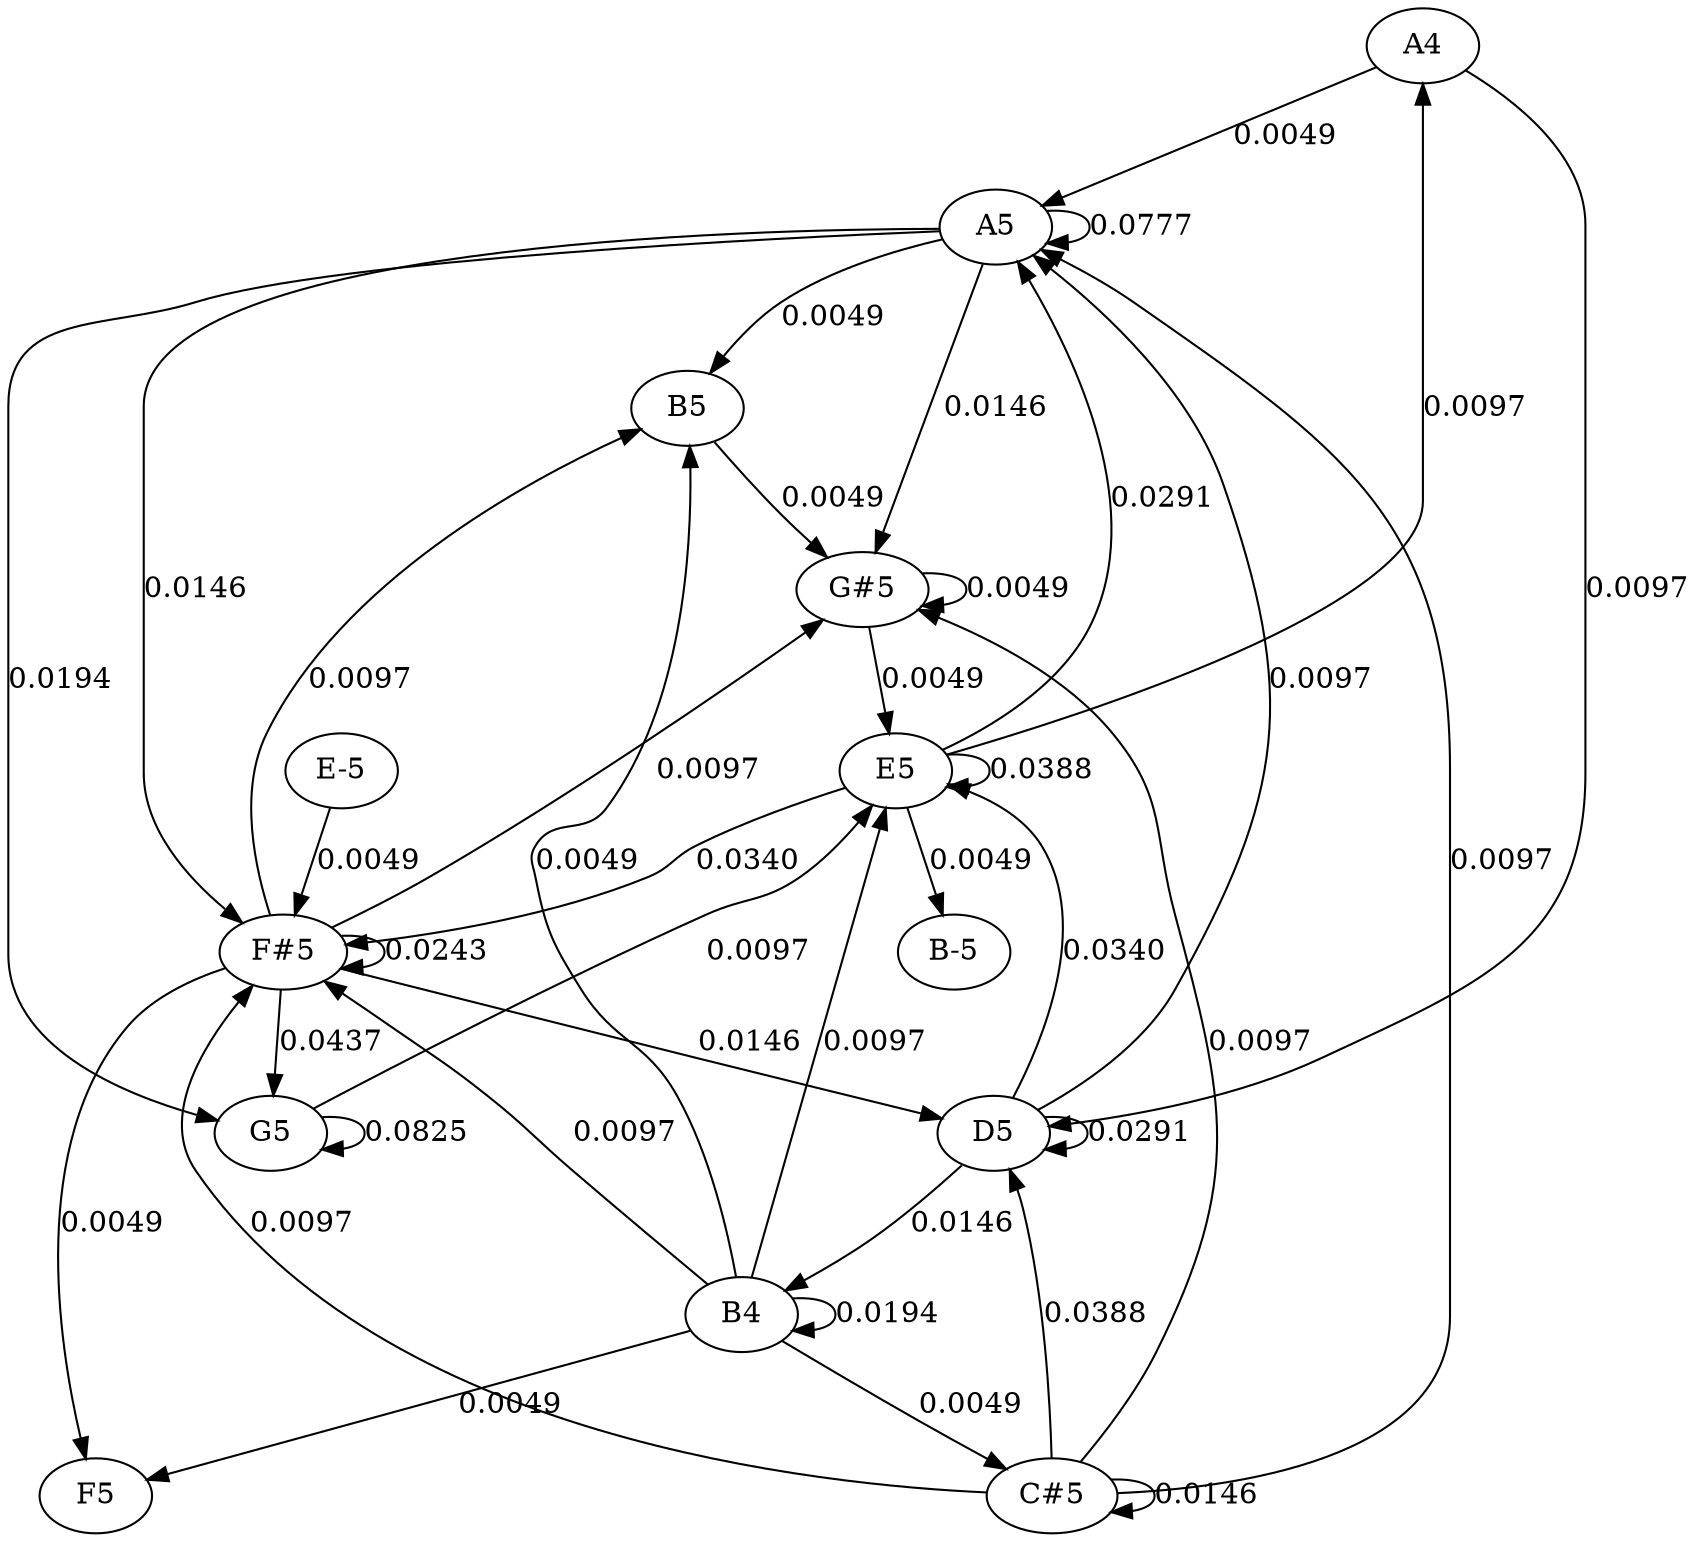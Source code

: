 strict graph {
	graph [bb="0,0,722.5,756"];
	node [label="\N"];
	edge [arrowtype=normal,
		dir=forward
	];
	A4	 [height="0.5",
		pos="617,738",
		width="0.75"];
	A5	 [height="0.5",
		pos="431,648",
		width="0.75"];
	A4 -- A5	 [label="0.0049",
		lp="560.25,693",
		pos="e,452.37,659.11 595.66,726.91 562.82,711.36 499.7,681.5 461.87,663.61"];
	D5	 [height="0.5",
		pos="438,198",
		width="0.75"];
	A4 -- D5	 [label="0.0097",
		lp="703.25,468",
		pos="e,464.36,202.15 635.31,724.39 655.15,709.08 684,681.26 684,649 684,649 684,649 684,377 684,296 642.18,272.66 571,234 540.67,217.53\
 502.2,208.5 474.44,203.76"];
	A5 -- A5	 [label="0.0777",
		lp="495.25,648",
		pos="e,455.53,639.88 455.53,656.12 466.51,656.89 476,654.19 476,648 476,643.84 471.72,641.26 465.57,640.24"];
	B5	 [height="0.5",
		pos="290,558",
		width="0.75"];
	A5 -- B5	 [label="0.0049",
		lp="364.25,603",
		pos="e,302.6,574.12 406.66,639.96 388.62,634.09 363.9,624.66 344.5,612 331.64,603.61 319.21,591.9 309.48,581.62"];
	"F#5"	 [height="0.5",
		pos="129,288",
		width="0.75"];
	A5 -- "F#5"	 [label="0.0146",
		lp="73.25,468",
		pos="e,109.29,300.57 403.89,646.48 317.44,644.09 54,630.92 54,559 54,559 54,559 54,377 54,347.01 79.548,322.05 100.82,306.46"];
	"G#5"	 [height="0.5",
		pos="375,468",
		width="0.75927"];
	A5 -- "G#5"	 [label="0.0146",
		lp="428.25,558",
		pos="e,380.3,485.83 425.73,630.25 415.98,599.24 395.03,532.66 383.33,495.48"];
	G5	 [height="0.5",
		pos="129,198",
		width="0.75"];
	A5 -- G5	 [label="0.0194",
		lp="19.25,423",
		pos="e,103.51,204.28 403.71,647.27 308.97,647.46 0,641.77 0,559 0,559 0,559 0,287 0,241.46 55.548,217.79 93.742,206.9"];
	D5 -- A5	 [label="0.0097",
		lp="552.25,423",
		pos="e,447.02,633.21 455.03,212.01 470.74,224.97 493.49,246.31 506,270 525.09,306.15 520.75,319.34 525,360 532.48,431.66 539.31,452.87\
 519,522 505.98,566.32 495.39,575.55 467,612 463.23,616.85 458.8,621.68 454.37,626.13"];
	D5 -- D5	 [label="0.0291",
		lp="502.25,198",
		pos="e,462.53,189.88 462.53,206.12 473.51,206.89 483,204.19 483,198 483,193.84 478.72,191.26 472.57,190.24"];
	B4	 [height="0.5",
		pos="323,108",
		width="0.75"];
	D5 -- B4	 [label="0.0146",
		lp="415.25,153",
		pos="e,341.7,121.24 422.28,183.31 409.52,172.36 390.93,156.78 374,144 366.4,138.27 357.95,132.31 350.15,126.96"];
	E5	 [height="0.5",
		pos="398,378",
		width="0.75"];
	D5 -- E5	 [label="0.0340",
		lp="483.25,288",
		pos="e,420.72,368.24 445.42,215.32 456.95,243.33 475.53,301.43 452,342 446.84,350.89 438.41,357.92 429.73,363.26"];
	B5 -- "G#5"	 [label="0.0049",
		lp="360.25,513",
		pos="e,360.94,483.55 304.04,542.47 317.57,528.46 338.23,507.07 353.78,490.97"];
	"F#5" -- D5	 [label="0.0146",
		lp="322.25,243",
		pos="e,412.94,205.13 152.76,279.38 186.09,268.78 248.69,249.16 302.5,234 336.51,224.42 375.6,214.43 403.03,207.59"];
	"F#5" -- B5	 [label="0.0097",
		lp="155.25,423",
		pos="e,269.65,545.94 121.84,305.72 113.65,327.46 102.96,366.17 116,396 145.65,463.84 219.55,515.84 260.87,540.76"];
	"F#5" -- "F#5"	 [label="0.0243",
		lp="193.25,288",
		pos="e,153.53,279.88 153.53,296.12 164.51,296.89 174,294.19 174,288 174,283.84 169.72,281.26 163.57,280.24"];
	"F#5" -- "G#5"	 [label="0.0097",
		lp="301.25,378",
		pos="e,358.33,453.68 148.44,300.58 159.34,307.21 173.09,315.82 185,324 245.96,365.87 314.64,419.17 350.39,447.39"];
	"F#5" -- G5	 [label="0.0437",
		lp="148.25,243",
		pos="e,129,216.05 129,269.61 129,257.24 129,240.37 129,226.22"];
	F5	 [height="0.5",
		pos="42,18",
		width="0.75"];
	"F#5" -- F5	 [label="0.0049",
		lp="47.25,153",
		pos="e,37.581,35.892 104.52,280.36 89.531,275.06 71.148,266.13 60,252 12.342,191.59 25.419,92.806 35.398,45.663"];
	"G#5" -- "G#5"	 [label="0.0049",
		lp="439.25,468",
		pos="e,399.53,459.88 399.53,476.12 410.51,476.89 420,474.19 420,468 420,463.84 415.72,461.26 409.57,460.24"];
	"G#5" -- E5	 [label="0.0049",
		lp="408.25,423",
		pos="e,393.58,395.92 379.43,450.03 382.71,437.49 387.24,420.17 391,405.77"];
	G5 -- G5	 [label="0.0825",
		lp="193.25,198",
		pos="e,153.53,189.88 153.53,206.12 164.51,206.89 174,204.19 174,198 174,193.84 169.72,191.26 163.57,190.24"];
	G5 -- E5	 [label="0.0097",
		lp="330.25,288",
		pos="e,386.76,361.5 147.96,211.08 180.58,231.65 249.67,274.32 310.5,306 327.61,314.91 334.43,312.61 350,324 361.27,332.24 371.91,343.48\
 380.29,353.48"];
	B4 -- B5	 [label="0.0049",
		lp="265.25,333",
		pos="e,292.25,539.89 321.94,126.28 319.99,148.28 314.46,186.92 299,216 293.83,225.72 288.31,224.98 282,234 257.26,269.37 252.59,281.42\
 245.5,324 244.19,331.89 242.03,334.79 245.5,342 251.05,353.54 261.82,348.78 268,360 297.97,414.39 296.62,489.99 293.21,529.87"];
	B4 -- "F#5"	 [label="0.0097",
		lp="276.25,198",
		pos="e,146.93,274.41 310.13,123.87 291.4,145.19 255.13,185.25 221,216 199.81,235.09 173.97,254.74 155.08,268.52"];
	B4 -- B4	 [label="0.0194",
		lp="387.25,108",
		pos="e,347.53,99.879 347.53,116.12 358.51,116.89 368,114.19 368,108 368,103.84 363.72,101.26 357.57,100.24"];
	B4 -- E5	 [label="0.0097",
		lp="382.25,243",
		pos="e,393.31,360.24 327.69,125.76 340.34,170.97 375.25,295.7 390.6,350.54"];
	B4 -- F5	 [label="0.0049",
		lp="227.25,63",
		pos="e,65.897,26.484 299.04,99.497 248.96,83.813 133.08,47.524 75.594,29.521"];
	"C#5"	 [height="0.5",
		pos="450,18",
		width="0.75187"];
	B4 -- "C#5"	 [label="0.0049",
		lp="417.25,63",
		pos="e,431.44,31.174 340.66,94.212 355.68,83.381 377.89,67.506 397.5,54 405.72,48.341 414.73,42.28 422.93,36.818"];
	E5 -- A4	 [label="0.0097",
		lp="636.25,558",
		pos="e,617,719.8 421.02,387.46 477.25,408.83 617,466.52 617,512 617,649 617,649 617,649 617,669.37 617,692.39 617,709.78"];
	E5 -- A5	 [label="0.0291",
		lp="496.25,513",
		pos="e,439.83,630.81 416.42,391.42 433.2,403.96 456.85,425 467,450 490.71,508.41 462.78,582.89 444.46,621.39"];
	E5 -- "F#5"	 [label="0.0340",
		lp="331.25,333",
		pos="e,155.74,291.31 374.08,369.28 356.25,363.07 331.61,353.49 311.5,342 300.08,335.47 299.93,329.55 288,324 248.57,305.67 199.1,296.73\
 165.91,292.51"];
	E5 -- E5	 [label="0.0388",
		lp="462.25,378",
		pos="e,422.53,369.88 422.53,386.12 433.51,386.89 443,384.19 443,378 443,373.84 438.72,371.26 432.57,370.24"];
	"B-5"	 [height="0.5",
		pos="418,288",
		width="0.75"];
	E5 -- "B-5"	 [label="0.0049",
		lp="429.25,333",
		pos="e,414.16,305.92 401.86,360.03 404.71,347.49 408.64,330.17 411.92,315.77"];
	"C#5" -- A5	 [label="0.0097",
		lp="649.25,333",
		pos="e,452.04,636.63 476.95,20.139 527.16,23.858 630,39.692 630,107 630,379 630,379 630,379 630,421.56 558.31,551.47 489,612 480.54,619.39\
 470.32,626.13 460.84,631.69"];
	"C#5" -- D5	 [label="0.0388",
		lp="465.25,108",
		pos="e,439.15,179.93 448.85,36.016 446.77,66.943 442.34,132.61 439.83,169.81"];
	"C#5" -- "F#5"	 [label="0.0097",
		lp="140.25,153",
		pos="e,116.06,271.81 423.09,21.516 353.61,29.635 168.37,61.948 93,180 76.259,206.22 94.116,241.06 110.1,263.75"];
	"C#5" -- "G#5"	 [label="0.0097",
		lp="548.25,243",
		pos="e,398.8,458.8 459.01,35.224 466.88,49.529 478.49,70.996 488,90 514.42,142.79 536.44,157.32 530,216 521.06,297.46 537.5,329.21 490\
,396 469.86,424.32 434.54,443.63 408.34,454.88"];
	"C#5" -- "C#5"	 [label="0.0146",
		lp="514.25,18",
		pos="e,474.53,9.8789 474.53,26.121 485.51,26.895 495,24.188 495,18 495,13.843 490.72,11.257 484.57,10.242"];
	"E-5"	 [height="0.5",
		pos="152,378",
		width="0.75"];
	"E-5" -- "F#5"	 [label="0.0049",
		lp="162.25,333",
		pos="e,133.42,305.92 147.57,360.03 144.29,347.49 139.76,330.17 136,315.77"];
}
